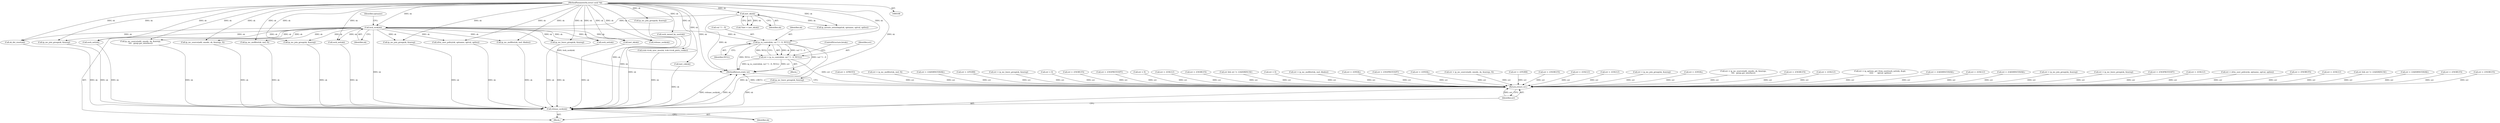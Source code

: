 digraph "0_linux_f6d8bd051c391c1c0458a30b2a7abcd939329259_26@pointer" {
"1001630" [label="(Call,ip_ra_control(sk, val ? 1 : 0, NULL))"];
"1000259" [label="(Call,lock_sock(sk))"];
"1000118" [label="(Call,inet_sk(sk))"];
"1000109" [label="(MethodParameterIn,struct sock *sk)"];
"1001628" [label="(Call,err = ip_ra_control(sk, val ? 1 : 0, NULL))"];
"1001724" [label="(Return,return err;)"];
"1001722" [label="(Call,release_sock(sk))"];
"1001596" [label="(Call,ip_mc_msfilter(sk, msf, ifindex))"];
"1000989" [label="(Call,ip_mc_msfilter(sk, msf, 0))"];
"1001179" [label="(Call,ip_mc_join_group(sk, &mreq))"];
"1001215" [label="(Call,err = -EFAULT)"];
"1000894" [label="(Call,ip_mc_join_group(sk, &mreq))"];
"1000116" [label="(Call,*inet = inet_sk(sk))"];
"1000762" [label="(Call,sock_net(sk))"];
"1001636" [label="(Identifier,NULL)"];
"1001083" [label="(Call,err && err != -EADDRINUSE)"];
"1000787" [label="(Call,err = -EADDRNOTAVAIL)"];
"1000934" [label="(Call,err = -ENOBUFS)"];
"1000920" [label="(Call,err = -ENOBUFS)"];
"1000118" [label="(Call,inet_sk(sk))"];
"1001629" [label="(Identifier,err)"];
"1000512" [label="(Call,sk_dst_reset(sk))"];
"1001106" [label="(Call,ip_mc_source(add, omode, sk, &mreqs, 0))"];
"1001632" [label="(Call,val ? 1 : 0)"];
"1001665" [label="(Call,xfrm_user_policy(sk, optname, optval, optlen))"];
"1000838" [label="(Call,err = -EPROTO)"];
"1000294" [label="(Call,sock_owned_by_user(sk))"];
"1000263" [label="(Block,)"];
"1000987" [label="(Call,err = ip_mc_msfilter(sk, msf, 0))"];
"1001237" [label="(Call,err = -EADDRNOTAVAIL)"];
"1000260" [label="(Identifier,sk)"];
"1001654" [label="(Call,err = -EPERM)"];
"1000262" [label="(Identifier,optname)"];
"1000899" [label="(Call,err = ip_mc_leave_group(sk, &mreq))"];
"1000830" [label="(Call,err = 0)"];
"1001727" [label="(Call,release_sock(sk))"];
"1000967" [label="(Call,err = -ENOBUFS)"];
"1001078" [label="(Call,ip_mc_join_group(sk, &mreq))"];
"1000251" [label="(Call,ip_mroute_setsockopt(sk, optname, optval, optlen))"];
"1001717" [label="(Call,err = -ENOPROTOOPT)"];
"1000256" [label="(Call,err = 0)"];
"1000854" [label="(Call,err = -EFAULT)"];
"1000109" [label="(MethodParameterIn,struct sock *sk)"];
"1001487" [label="(Call,err = -ENOBUFS)"];
"1001724" [label="(Return,return err;)"];
"1000114" [label="(Block,)"];
"1001347" [label="(Call,err && err != -EADDRINUSE)"];
"1000755" [label="(Call,err = 0)"];
"1001594" [label="(Call,err = ip_mc_msfilter(sk, msf, ifindex))"];
"1000797" [label="(Call,err = -EINVAL)"];
"1001725" [label="(Identifier,err)"];
"1000571" [label="(Call,err = -ENOPROTOOPT)"];
"1000982" [label="(Call,err = -EINVAL)"];
"1000259" [label="(Call,lock_sock(sk))"];
"1001104" [label="(Call,err = ip_mc_source(add, omode, sk, &mreqs, 0))"];
"1001677" [label="(Call,err = -EPERM)"];
"1001412" [label="(Call,err = -ENOBUFS)"];
"1001126" [label="(Call,err = -EFAULT)"];
"1001377" [label="(Call,ip_mc_source(add, omode, sk, &mreqs,\n\t\t\t\t   greqs.gsr_interface))"];
"1000119" [label="(Identifier,sk)"];
"1000352" [label="(Call,icsk->icsk_sync_mss(sk, icsk->icsk_pmtu_cookie))"];
"1001723" [label="(Identifier,sk)"];
"1001628" [label="(Call,err = ip_ra_control(sk, val ? 1 : 0, NULL))"];
"1001431" [label="(Call,err = -EFAULT)"];
"1000892" [label="(Call,err = ip_mc_join_group(sk, &mreq))"];
"1001467" [label="(Call,err = -EINVAL)"];
"1001375" [label="(Call,err = ip_mc_source(add, omode, sk, &mreqs,\n\t\t\t\t   greqs.gsr_interface))"];
"1000279" [label="(Call,sock_net(sk))"];
"1001637" [label="(ControlStructure,break;)"];
"1001426" [label="(Call,err = -ENOBUFS)"];
"1000304" [label="(Call,inet_csk(sk))"];
"1001631" [label="(Identifier,sk)"];
"1000688" [label="(Call,err = -EFAULT)"];
"1000901" [label="(Call,ip_mc_leave_group(sk, &mreq))"];
"1000276" [label="(Call,err = ip_options_get_from_user(sock_net(sk), &opt,\n \t\t\t\t\t       optval, optlen))"];
"1001545" [label="(Call,err = -EADDRNOTAVAIL)"];
"1001630" [label="(Call,ip_ra_control(sk, val ? 1 : 0, NULL))"];
"1001186" [label="(Call,ip_mc_leave_group(sk, &mreq))"];
"1001018" [label="(Call,err = -EFAULT)"];
"1001512" [label="(Call,err = -EADDRNOTAVAIL)"];
"1000782" [label="(Call,sock_net(sk))"];
"1001177" [label="(Call,err = ip_mc_join_group(sk, &mreq))"];
"1001184" [label="(Call,err = ip_mc_leave_group(sk, &mreq))"];
"1000549" [label="(Call,err = -ENOPROTOOPT)"];
"1000844" [label="(Call,inet_sk(sk))"];
"1000939" [label="(Call,err = -EFAULT)"];
"1001722" [label="(Call,release_sock(sk))"];
"1001663" [label="(Call,err = xfrm_user_policy(sk, optname, optval, optlen))"];
"1001342" [label="(Call,ip_mc_join_group(sk, &mreq))"];
"1001732" [label="(MethodReturn,static int)"];
"1001454" [label="(Call,err = -ENOBUFS)"];
"1001630" -> "1001628"  [label="AST: "];
"1001630" -> "1001636"  [label="CFG: "];
"1001631" -> "1001630"  [label="AST: "];
"1001632" -> "1001630"  [label="AST: "];
"1001636" -> "1001630"  [label="AST: "];
"1001628" -> "1001630"  [label="CFG: "];
"1001630" -> "1001732"  [label="DDG: NULL"];
"1001630" -> "1001732"  [label="DDG: val ? 1 : 0"];
"1001630" -> "1001628"  [label="DDG: sk"];
"1001630" -> "1001628"  [label="DDG: val ? 1 : 0"];
"1001630" -> "1001628"  [label="DDG: NULL"];
"1000259" -> "1001630"  [label="DDG: sk"];
"1000109" -> "1001630"  [label="DDG: sk"];
"1001630" -> "1001722"  [label="DDG: sk"];
"1000259" -> "1000114"  [label="AST: "];
"1000259" -> "1000260"  [label="CFG: "];
"1000260" -> "1000259"  [label="AST: "];
"1000262" -> "1000259"  [label="CFG: "];
"1000259" -> "1001732"  [label="DDG: lock_sock(sk)"];
"1000118" -> "1000259"  [label="DDG: sk"];
"1000109" -> "1000259"  [label="DDG: sk"];
"1000259" -> "1000279"  [label="DDG: sk"];
"1000259" -> "1000512"  [label="DDG: sk"];
"1000259" -> "1000762"  [label="DDG: sk"];
"1000259" -> "1000782"  [label="DDG: sk"];
"1000259" -> "1000844"  [label="DDG: sk"];
"1000259" -> "1000989"  [label="DDG: sk"];
"1000259" -> "1001078"  [label="DDG: sk"];
"1000259" -> "1001106"  [label="DDG: sk"];
"1000259" -> "1001179"  [label="DDG: sk"];
"1000259" -> "1001186"  [label="DDG: sk"];
"1000259" -> "1001342"  [label="DDG: sk"];
"1000259" -> "1001377"  [label="DDG: sk"];
"1000259" -> "1001596"  [label="DDG: sk"];
"1000259" -> "1001665"  [label="DDG: sk"];
"1000259" -> "1001722"  [label="DDG: sk"];
"1000259" -> "1001727"  [label="DDG: sk"];
"1000118" -> "1000116"  [label="AST: "];
"1000118" -> "1000119"  [label="CFG: "];
"1000119" -> "1000118"  [label="AST: "];
"1000116" -> "1000118"  [label="CFG: "];
"1000118" -> "1001732"  [label="DDG: sk"];
"1000118" -> "1000116"  [label="DDG: sk"];
"1000109" -> "1000118"  [label="DDG: sk"];
"1000118" -> "1000251"  [label="DDG: sk"];
"1000109" -> "1000108"  [label="AST: "];
"1000109" -> "1001732"  [label="DDG: sk"];
"1000109" -> "1000251"  [label="DDG: sk"];
"1000109" -> "1000279"  [label="DDG: sk"];
"1000109" -> "1000294"  [label="DDG: sk"];
"1000109" -> "1000304"  [label="DDG: sk"];
"1000109" -> "1000352"  [label="DDG: sk"];
"1000109" -> "1000512"  [label="DDG: sk"];
"1000109" -> "1000762"  [label="DDG: sk"];
"1000109" -> "1000782"  [label="DDG: sk"];
"1000109" -> "1000844"  [label="DDG: sk"];
"1000109" -> "1000894"  [label="DDG: sk"];
"1000109" -> "1000901"  [label="DDG: sk"];
"1000109" -> "1000989"  [label="DDG: sk"];
"1000109" -> "1001078"  [label="DDG: sk"];
"1000109" -> "1001106"  [label="DDG: sk"];
"1000109" -> "1001179"  [label="DDG: sk"];
"1000109" -> "1001186"  [label="DDG: sk"];
"1000109" -> "1001342"  [label="DDG: sk"];
"1000109" -> "1001377"  [label="DDG: sk"];
"1000109" -> "1001596"  [label="DDG: sk"];
"1000109" -> "1001665"  [label="DDG: sk"];
"1000109" -> "1001722"  [label="DDG: sk"];
"1000109" -> "1001727"  [label="DDG: sk"];
"1001628" -> "1000263"  [label="AST: "];
"1001629" -> "1001628"  [label="AST: "];
"1001637" -> "1001628"  [label="CFG: "];
"1001628" -> "1001732"  [label="DDG: err"];
"1001628" -> "1001732"  [label="DDG: ip_ra_control(sk, val ? 1 : 0, NULL)"];
"1001628" -> "1001724"  [label="DDG: err"];
"1001724" -> "1000114"  [label="AST: "];
"1001724" -> "1001725"  [label="CFG: "];
"1001725" -> "1001724"  [label="AST: "];
"1001732" -> "1001724"  [label="CFG: "];
"1001724" -> "1001732"  [label="DDG: <RET>"];
"1001725" -> "1001724"  [label="DDG: err"];
"1000549" -> "1001724"  [label="DDG: err"];
"1001512" -> "1001724"  [label="DDG: err"];
"1000987" -> "1001724"  [label="DDG: err"];
"1001431" -> "1001724"  [label="DDG: err"];
"1000920" -> "1001724"  [label="DDG: err"];
"1001237" -> "1001724"  [label="DDG: err"];
"1001018" -> "1001724"  [label="DDG: err"];
"1000939" -> "1001724"  [label="DDG: err"];
"1001717" -> "1001724"  [label="DDG: err"];
"1000797" -> "1001724"  [label="DDG: err"];
"1000276" -> "1001724"  [label="DDG: err"];
"1001215" -> "1001724"  [label="DDG: err"];
"1000967" -> "1001724"  [label="DDG: err"];
"1000830" -> "1001724"  [label="DDG: err"];
"1000787" -> "1001724"  [label="DDG: err"];
"1000688" -> "1001724"  [label="DDG: err"];
"1000934" -> "1001724"  [label="DDG: err"];
"1001177" -> "1001724"  [label="DDG: err"];
"1001677" -> "1001724"  [label="DDG: err"];
"1001487" -> "1001724"  [label="DDG: err"];
"1000892" -> "1001724"  [label="DDG: err"];
"1001104" -> "1001724"  [label="DDG: err"];
"1001126" -> "1001724"  [label="DDG: err"];
"1001184" -> "1001724"  [label="DDG: err"];
"1001347" -> "1001724"  [label="DDG: err"];
"1001454" -> "1001724"  [label="DDG: err"];
"1001426" -> "1001724"  [label="DDG: err"];
"1000899" -> "1001724"  [label="DDG: err"];
"1000854" -> "1001724"  [label="DDG: err"];
"1001083" -> "1001724"  [label="DDG: err"];
"1000571" -> "1001724"  [label="DDG: err"];
"1001467" -> "1001724"  [label="DDG: err"];
"1000982" -> "1001724"  [label="DDG: err"];
"1001654" -> "1001724"  [label="DDG: err"];
"1000838" -> "1001724"  [label="DDG: err"];
"1000256" -> "1001724"  [label="DDG: err"];
"1001375" -> "1001724"  [label="DDG: err"];
"1001594" -> "1001724"  [label="DDG: err"];
"1001545" -> "1001724"  [label="DDG: err"];
"1000755" -> "1001724"  [label="DDG: err"];
"1001412" -> "1001724"  [label="DDG: err"];
"1001663" -> "1001724"  [label="DDG: err"];
"1001722" -> "1000114"  [label="AST: "];
"1001722" -> "1001723"  [label="CFG: "];
"1001723" -> "1001722"  [label="AST: "];
"1001725" -> "1001722"  [label="CFG: "];
"1001722" -> "1001732"  [label="DDG: release_sock(sk)"];
"1001722" -> "1001732"  [label="DDG: sk"];
"1001377" -> "1001722"  [label="DDG: sk"];
"1000782" -> "1001722"  [label="DDG: sk"];
"1000304" -> "1001722"  [label="DDG: sk"];
"1000352" -> "1001722"  [label="DDG: sk"];
"1001342" -> "1001722"  [label="DDG: sk"];
"1000989" -> "1001722"  [label="DDG: sk"];
"1000762" -> "1001722"  [label="DDG: sk"];
"1000294" -> "1001722"  [label="DDG: sk"];
"1001078" -> "1001722"  [label="DDG: sk"];
"1000844" -> "1001722"  [label="DDG: sk"];
"1000901" -> "1001722"  [label="DDG: sk"];
"1001186" -> "1001722"  [label="DDG: sk"];
"1000512" -> "1001722"  [label="DDG: sk"];
"1000894" -> "1001722"  [label="DDG: sk"];
"1000279" -> "1001722"  [label="DDG: sk"];
"1001106" -> "1001722"  [label="DDG: sk"];
"1001596" -> "1001722"  [label="DDG: sk"];
"1001665" -> "1001722"  [label="DDG: sk"];
"1001179" -> "1001722"  [label="DDG: sk"];
}
